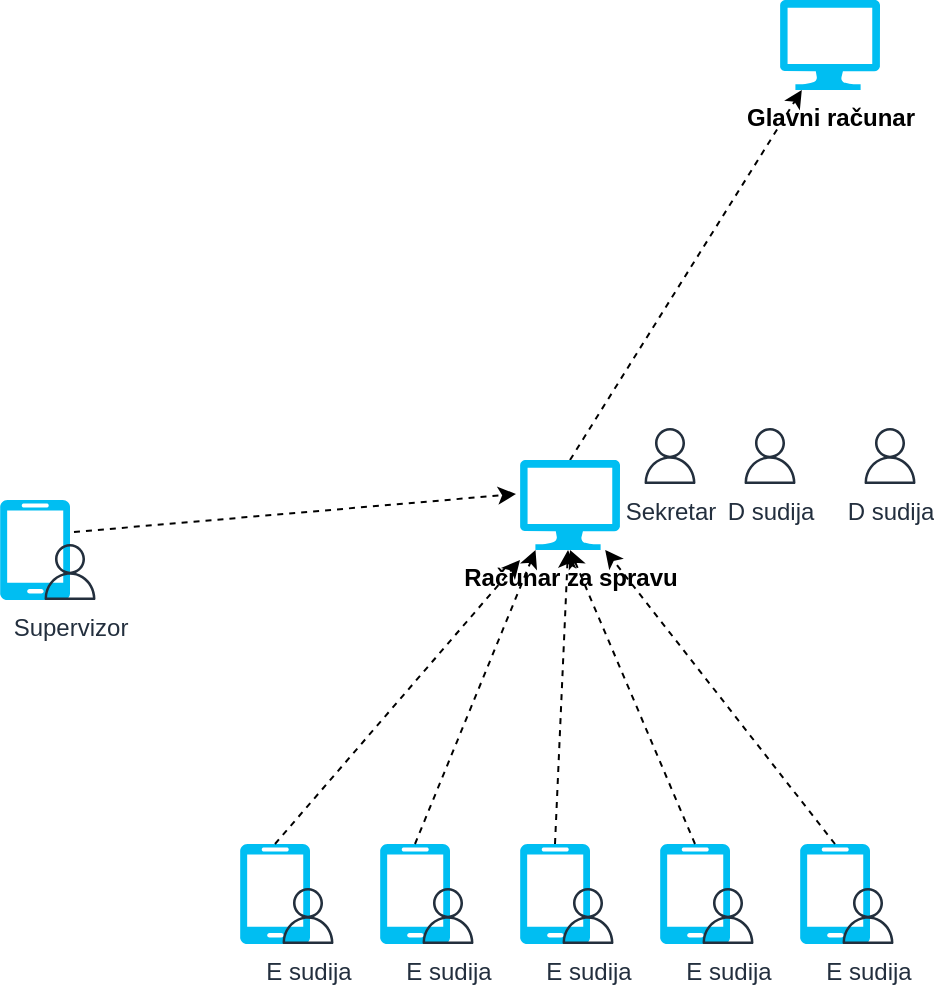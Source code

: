 <mxfile version="20.3.0" type="device"><diagram id="QiZC4xkFVSmqG9qwC9wu" name="Page-1"><mxGraphModel dx="1185" dy="718" grid="1" gridSize="10" guides="1" tooltips="1" connect="1" arrows="1" fold="1" page="1" pageScale="1" pageWidth="1654" pageHeight="2336" math="0" shadow="0"><root><mxCell id="0"/><mxCell id="1" parent="0"/><mxCell id="ZKZMeisSlXwfSMkPe1s6-1" value="&lt;b&gt;Glavni računar&lt;/b&gt;" style="verticalLabelPosition=bottom;html=1;verticalAlign=top;align=center;strokeColor=none;fillColor=#00BEF2;shape=mxgraph.azure.computer;pointerEvents=1;" vertex="1" parent="1"><mxGeometry x="470" y="160" width="50" height="45" as="geometry"/></mxCell><mxCell id="ZKZMeisSlXwfSMkPe1s6-44" style="edgeStyle=none;rounded=0;orthogonalLoop=1;jettySize=auto;html=1;exitX=0.5;exitY=0;exitDx=0;exitDy=0;exitPerimeter=0;dashed=1;" edge="1" parent="1" source="ZKZMeisSlXwfSMkPe1s6-5" target="ZKZMeisSlXwfSMkPe1s6-1"><mxGeometry relative="1" as="geometry"/></mxCell><mxCell id="ZKZMeisSlXwfSMkPe1s6-5" value="&lt;b&gt;Računar za spravu&lt;/b&gt;" style="verticalLabelPosition=bottom;html=1;verticalAlign=top;align=center;strokeColor=none;fillColor=#00BEF2;shape=mxgraph.azure.computer;pointerEvents=1;" vertex="1" parent="1"><mxGeometry x="340" y="390" width="50" height="45" as="geometry"/></mxCell><mxCell id="ZKZMeisSlXwfSMkPe1s6-16" value="D sudija" style="sketch=0;outlineConnect=0;fontColor=#232F3E;gradientColor=none;fillColor=#232F3D;strokeColor=none;dashed=0;verticalLabelPosition=bottom;verticalAlign=top;align=center;html=1;fontSize=12;fontStyle=0;aspect=fixed;pointerEvents=1;shape=mxgraph.aws4.user;" vertex="1" parent="1"><mxGeometry x="511" y="374" width="28" height="28" as="geometry"/></mxCell><mxCell id="ZKZMeisSlXwfSMkPe1s6-17" value="Sekretar" style="sketch=0;outlineConnect=0;fontColor=#232F3E;gradientColor=none;fillColor=#232F3D;strokeColor=none;dashed=0;verticalLabelPosition=bottom;verticalAlign=top;align=center;html=1;fontSize=12;fontStyle=0;aspect=fixed;pointerEvents=1;shape=mxgraph.aws4.user;" vertex="1" parent="1"><mxGeometry x="401" y="374" width="28" height="28" as="geometry"/></mxCell><mxCell id="ZKZMeisSlXwfSMkPe1s6-19" value="" style="group" vertex="1" connectable="0" parent="1"><mxGeometry x="80" y="410" width="49" height="50" as="geometry"/></mxCell><mxCell id="ZKZMeisSlXwfSMkPe1s6-18" value="" style="verticalLabelPosition=bottom;html=1;verticalAlign=top;align=center;strokeColor=none;fillColor=#00BEF2;shape=mxgraph.azure.mobile;pointerEvents=1;" vertex="1" parent="ZKZMeisSlXwfSMkPe1s6-19"><mxGeometry width="35" height="50" as="geometry"/></mxCell><mxCell id="ZKZMeisSlXwfSMkPe1s6-15" value="Supervizor" style="sketch=0;outlineConnect=0;fontColor=#232F3E;gradientColor=none;fillColor=#232F3D;strokeColor=none;dashed=0;verticalLabelPosition=bottom;verticalAlign=top;align=center;html=1;fontSize=12;fontStyle=0;aspect=fixed;pointerEvents=1;shape=mxgraph.aws4.user;" vertex="1" parent="ZKZMeisSlXwfSMkPe1s6-19"><mxGeometry x="21" y="22" width="28" height="28" as="geometry"/></mxCell><mxCell id="ZKZMeisSlXwfSMkPe1s6-20" value="" style="group" vertex="1" connectable="0" parent="1"><mxGeometry x="410" y="582" width="48" height="50" as="geometry"/></mxCell><mxCell id="ZKZMeisSlXwfSMkPe1s6-11" value="" style="verticalLabelPosition=bottom;html=1;verticalAlign=top;align=center;strokeColor=none;fillColor=#00BEF2;shape=mxgraph.azure.mobile;pointerEvents=1;" vertex="1" parent="ZKZMeisSlXwfSMkPe1s6-20"><mxGeometry width="35" height="50" as="geometry"/></mxCell><mxCell id="ZKZMeisSlXwfSMkPe1s6-13" value="E sudija" style="sketch=0;outlineConnect=0;fontColor=#232F3E;gradientColor=none;fillColor=#232F3D;strokeColor=none;dashed=0;verticalLabelPosition=bottom;verticalAlign=top;align=center;html=1;fontSize=12;fontStyle=0;aspect=fixed;pointerEvents=1;shape=mxgraph.aws4.user;" vertex="1" parent="ZKZMeisSlXwfSMkPe1s6-20"><mxGeometry x="20" y="22" width="28" height="28" as="geometry"/></mxCell><mxCell id="ZKZMeisSlXwfSMkPe1s6-21" value="" style="group" vertex="1" connectable="0" parent="1"><mxGeometry x="480" y="582" width="48" height="50" as="geometry"/></mxCell><mxCell id="ZKZMeisSlXwfSMkPe1s6-22" value="" style="verticalLabelPosition=bottom;html=1;verticalAlign=top;align=center;strokeColor=none;fillColor=#00BEF2;shape=mxgraph.azure.mobile;pointerEvents=1;" vertex="1" parent="ZKZMeisSlXwfSMkPe1s6-21"><mxGeometry width="35" height="50" as="geometry"/></mxCell><mxCell id="ZKZMeisSlXwfSMkPe1s6-23" value="E sudija" style="sketch=0;outlineConnect=0;fontColor=#232F3E;gradientColor=none;fillColor=#232F3D;strokeColor=none;dashed=0;verticalLabelPosition=bottom;verticalAlign=top;align=center;html=1;fontSize=12;fontStyle=0;aspect=fixed;pointerEvents=1;shape=mxgraph.aws4.user;" vertex="1" parent="ZKZMeisSlXwfSMkPe1s6-21"><mxGeometry x="20" y="22" width="28" height="28" as="geometry"/></mxCell><mxCell id="ZKZMeisSlXwfSMkPe1s6-24" value="" style="group" vertex="1" connectable="0" parent="1"><mxGeometry x="340" y="582" width="48" height="50" as="geometry"/></mxCell><mxCell id="ZKZMeisSlXwfSMkPe1s6-25" value="" style="verticalLabelPosition=bottom;html=1;verticalAlign=top;align=center;strokeColor=none;fillColor=#00BEF2;shape=mxgraph.azure.mobile;pointerEvents=1;" vertex="1" parent="ZKZMeisSlXwfSMkPe1s6-24"><mxGeometry width="35" height="50" as="geometry"/></mxCell><mxCell id="ZKZMeisSlXwfSMkPe1s6-26" value="E sudija" style="sketch=0;outlineConnect=0;fontColor=#232F3E;gradientColor=none;fillColor=#232F3D;strokeColor=none;dashed=0;verticalLabelPosition=bottom;verticalAlign=top;align=center;html=1;fontSize=12;fontStyle=0;aspect=fixed;pointerEvents=1;shape=mxgraph.aws4.user;" vertex="1" parent="ZKZMeisSlXwfSMkPe1s6-24"><mxGeometry x="20" y="22" width="28" height="28" as="geometry"/></mxCell><mxCell id="ZKZMeisSlXwfSMkPe1s6-27" value="" style="group" vertex="1" connectable="0" parent="1"><mxGeometry x="270" y="582" width="48" height="50" as="geometry"/></mxCell><mxCell id="ZKZMeisSlXwfSMkPe1s6-28" value="" style="verticalLabelPosition=bottom;html=1;verticalAlign=top;align=center;strokeColor=none;fillColor=#00BEF2;shape=mxgraph.azure.mobile;pointerEvents=1;" vertex="1" parent="ZKZMeisSlXwfSMkPe1s6-27"><mxGeometry width="35" height="50" as="geometry"/></mxCell><mxCell id="ZKZMeisSlXwfSMkPe1s6-29" value="E sudija" style="sketch=0;outlineConnect=0;fontColor=#232F3E;gradientColor=none;fillColor=#232F3D;strokeColor=none;dashed=0;verticalLabelPosition=bottom;verticalAlign=top;align=center;html=1;fontSize=12;fontStyle=0;aspect=fixed;pointerEvents=1;shape=mxgraph.aws4.user;" vertex="1" parent="ZKZMeisSlXwfSMkPe1s6-27"><mxGeometry x="20" y="22" width="28" height="28" as="geometry"/></mxCell><mxCell id="ZKZMeisSlXwfSMkPe1s6-30" value="" style="group" vertex="1" connectable="0" parent="1"><mxGeometry x="200" y="582" width="48" height="50" as="geometry"/></mxCell><mxCell id="ZKZMeisSlXwfSMkPe1s6-31" value="" style="verticalLabelPosition=bottom;html=1;verticalAlign=top;align=center;strokeColor=none;fillColor=#00BEF2;shape=mxgraph.azure.mobile;pointerEvents=1;" vertex="1" parent="ZKZMeisSlXwfSMkPe1s6-30"><mxGeometry width="35" height="50" as="geometry"/></mxCell><mxCell id="ZKZMeisSlXwfSMkPe1s6-32" value="E sudija" style="sketch=0;outlineConnect=0;fontColor=#232F3E;gradientColor=none;fillColor=#232F3D;strokeColor=none;dashed=0;verticalLabelPosition=bottom;verticalAlign=top;align=center;html=1;fontSize=12;fontStyle=0;aspect=fixed;pointerEvents=1;shape=mxgraph.aws4.user;" vertex="1" parent="ZKZMeisSlXwfSMkPe1s6-30"><mxGeometry x="20" y="22" width="28" height="28" as="geometry"/></mxCell><mxCell id="ZKZMeisSlXwfSMkPe1s6-36" value="D sudija" style="sketch=0;outlineConnect=0;fontColor=#232F3E;gradientColor=none;fillColor=#232F3D;strokeColor=none;dashed=0;verticalLabelPosition=bottom;verticalAlign=top;align=center;html=1;fontSize=12;fontStyle=0;aspect=fixed;pointerEvents=1;shape=mxgraph.aws4.user;" vertex="1" parent="1"><mxGeometry x="451" y="374" width="28" height="28" as="geometry"/></mxCell><mxCell id="ZKZMeisSlXwfSMkPe1s6-38" style="rounded=0;orthogonalLoop=1;jettySize=auto;html=1;exitX=0.5;exitY=0;exitDx=0;exitDy=0;exitPerimeter=0;dashed=1;" edge="1" parent="1" source="ZKZMeisSlXwfSMkPe1s6-22" target="ZKZMeisSlXwfSMkPe1s6-5"><mxGeometry relative="1" as="geometry"/></mxCell><mxCell id="ZKZMeisSlXwfSMkPe1s6-39" style="edgeStyle=none;rounded=0;orthogonalLoop=1;jettySize=auto;html=1;exitX=0.5;exitY=0;exitDx=0;exitDy=0;exitPerimeter=0;entryX=0.5;entryY=1;entryDx=0;entryDy=0;entryPerimeter=0;dashed=1;" edge="1" parent="1" source="ZKZMeisSlXwfSMkPe1s6-11" target="ZKZMeisSlXwfSMkPe1s6-5"><mxGeometry relative="1" as="geometry"/></mxCell><mxCell id="ZKZMeisSlXwfSMkPe1s6-40" style="edgeStyle=none;rounded=0;orthogonalLoop=1;jettySize=auto;html=1;exitX=0.5;exitY=0;exitDx=0;exitDy=0;exitPerimeter=0;dashed=1;" edge="1" parent="1" source="ZKZMeisSlXwfSMkPe1s6-25" target="ZKZMeisSlXwfSMkPe1s6-5"><mxGeometry relative="1" as="geometry"/></mxCell><mxCell id="ZKZMeisSlXwfSMkPe1s6-41" style="edgeStyle=none;rounded=0;orthogonalLoop=1;jettySize=auto;html=1;exitX=0.5;exitY=0;exitDx=0;exitDy=0;exitPerimeter=0;entryX=0.155;entryY=1;entryDx=0;entryDy=0;entryPerimeter=0;dashed=1;" edge="1" parent="1" source="ZKZMeisSlXwfSMkPe1s6-28" target="ZKZMeisSlXwfSMkPe1s6-5"><mxGeometry relative="1" as="geometry"/></mxCell><mxCell id="ZKZMeisSlXwfSMkPe1s6-42" style="edgeStyle=none;rounded=0;orthogonalLoop=1;jettySize=auto;html=1;exitX=0.5;exitY=0;exitDx=0;exitDy=0;exitPerimeter=0;dashed=1;" edge="1" parent="1" source="ZKZMeisSlXwfSMkPe1s6-31"><mxGeometry relative="1" as="geometry"><mxPoint x="340" y="440" as="targetPoint"/></mxGeometry></mxCell><mxCell id="ZKZMeisSlXwfSMkPe1s6-43" style="edgeStyle=none;rounded=0;orthogonalLoop=1;jettySize=auto;html=1;exitX=1.057;exitY=0.32;exitDx=0;exitDy=0;exitPerimeter=0;entryX=-0.04;entryY=0.378;entryDx=0;entryDy=0;entryPerimeter=0;dashed=1;" edge="1" parent="1" source="ZKZMeisSlXwfSMkPe1s6-18" target="ZKZMeisSlXwfSMkPe1s6-5"><mxGeometry relative="1" as="geometry"/></mxCell></root></mxGraphModel></diagram></mxfile>